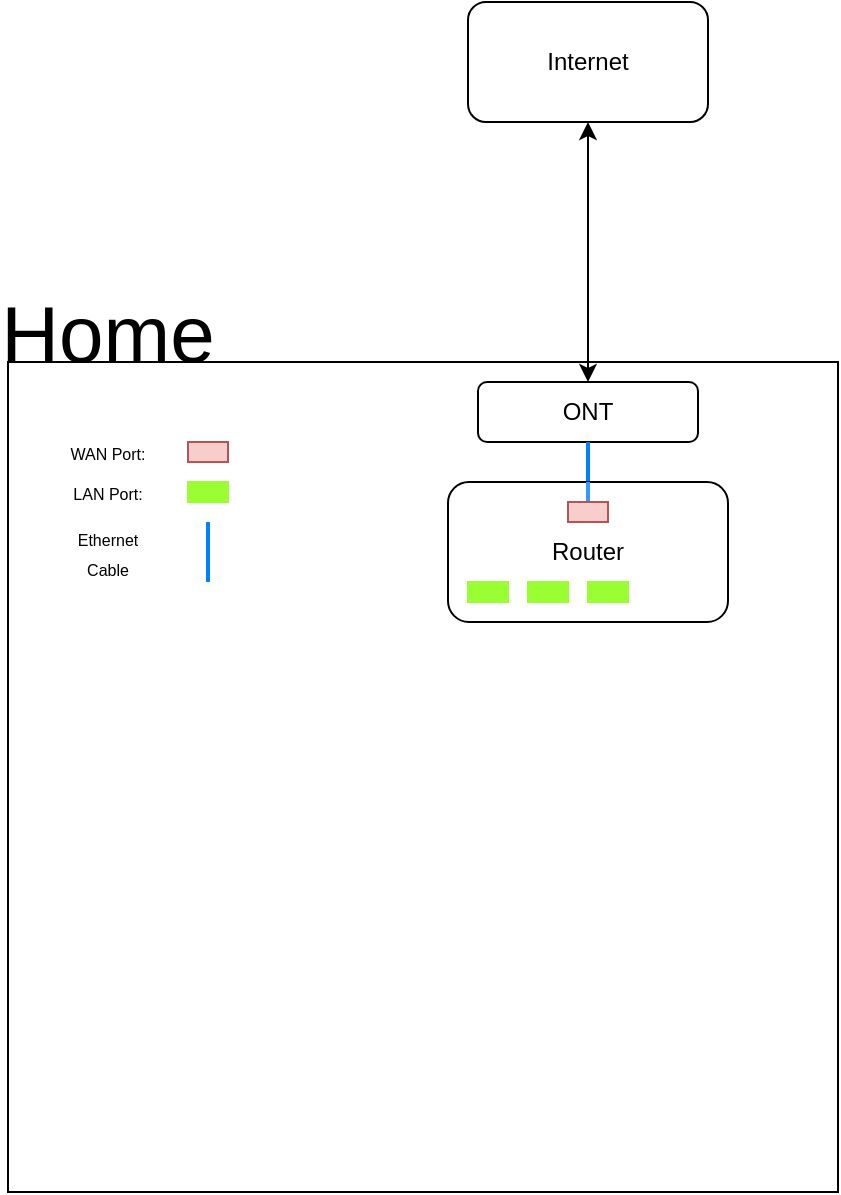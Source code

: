 <mxfile version="21.2.3" type="github">
  <diagram name="Page-1" id="nBCG2uwiSJT6OS5HmX8i">
    <mxGraphModel dx="1869" dy="2389" grid="1" gridSize="10" guides="1" tooltips="1" connect="1" arrows="1" fold="1" page="1" pageScale="1" pageWidth="850" pageHeight="1100" math="0" shadow="0">
      <root>
        <mxCell id="0" />
        <mxCell id="1" parent="0" />
        <mxCell id="jOS_M6PX0ULtlHbCezpa-3" value="" style="whiteSpace=wrap;html=1;aspect=fixed;" vertex="1" parent="1">
          <mxGeometry x="90" y="250" width="415" height="415" as="geometry" />
        </mxCell>
        <mxCell id="jOS_M6PX0ULtlHbCezpa-1" value="Internet" style="rounded=1;whiteSpace=wrap;html=1;" vertex="1" parent="1">
          <mxGeometry x="320" y="70" width="120" height="60" as="geometry" />
        </mxCell>
        <mxCell id="jOS_M6PX0ULtlHbCezpa-4" value="&lt;font style=&quot;font-size: 40px;&quot;&gt;Home&lt;/font&gt;" style="text;html=1;strokeColor=none;fillColor=none;align=center;verticalAlign=middle;whiteSpace=wrap;rounded=0;" vertex="1" parent="1">
          <mxGeometry x="110" y="220" width="60" height="30" as="geometry" />
        </mxCell>
        <mxCell id="jOS_M6PX0ULtlHbCezpa-12" value="" style="endArrow=classic;startArrow=classic;html=1;rounded=0;entryX=0.5;entryY=1;entryDx=0;entryDy=0;" edge="1" parent="1" source="jOS_M6PX0ULtlHbCezpa-13" target="jOS_M6PX0ULtlHbCezpa-1">
          <mxGeometry width="50" height="50" relative="1" as="geometry">
            <mxPoint x="320" y="240" as="sourcePoint" />
            <mxPoint x="289.44" y="150" as="targetPoint" />
          </mxGeometry>
        </mxCell>
        <mxCell id="jOS_M6PX0ULtlHbCezpa-13" value="ONT" style="rounded=1;whiteSpace=wrap;html=1;" vertex="1" parent="1">
          <mxGeometry x="325" y="260" width="110" height="30" as="geometry" />
        </mxCell>
        <mxCell id="jOS_M6PX0ULtlHbCezpa-15" value="" style="endArrow=none;html=1;rounded=0;entryX=0.5;entryY=1;entryDx=0;entryDy=0;exitX=0.5;exitY=0;exitDx=0;exitDy=0;strokeColor=#007FFF;strokeWidth=2;" edge="1" parent="1" source="jOS_M6PX0ULtlHbCezpa-17" target="jOS_M6PX0ULtlHbCezpa-13">
          <mxGeometry width="50" height="50" relative="1" as="geometry">
            <mxPoint x="240" y="350" as="sourcePoint" />
            <mxPoint x="290" y="300" as="targetPoint" />
          </mxGeometry>
        </mxCell>
        <mxCell id="jOS_M6PX0ULtlHbCezpa-16" value="" style="rounded=1;whiteSpace=wrap;html=1;" vertex="1" parent="1">
          <mxGeometry x="310" y="310" width="140" height="70" as="geometry" />
        </mxCell>
        <mxCell id="jOS_M6PX0ULtlHbCezpa-19" value="" style="rounded=0;whiteSpace=wrap;html=1;fillColor=#f8cecc;strokeColor=#b85450;" vertex="1" parent="1">
          <mxGeometry x="180" y="290" width="20" height="10" as="geometry" />
        </mxCell>
        <mxCell id="jOS_M6PX0ULtlHbCezpa-21" value="" style="endArrow=none;html=1;rounded=0;entryX=0.5;entryY=1;entryDx=0;entryDy=0;strokeWidth=2;strokeColor=#3399FF;" edge="1" parent="1" target="jOS_M6PX0ULtlHbCezpa-17">
          <mxGeometry width="50" height="50" relative="1" as="geometry">
            <mxPoint x="380" y="310" as="sourcePoint" />
            <mxPoint x="380" y="290" as="targetPoint" />
          </mxGeometry>
        </mxCell>
        <mxCell id="jOS_M6PX0ULtlHbCezpa-17" value="" style="rounded=0;whiteSpace=wrap;html=1;fillColor=#f8cecc;strokeColor=#b85450;" vertex="1" parent="1">
          <mxGeometry x="370" y="320" width="20" height="10" as="geometry" />
        </mxCell>
        <mxCell id="jOS_M6PX0ULtlHbCezpa-23" value="&lt;font style=&quot;font-size: 8px;&quot;&gt;WAN Port:&lt;br&gt;&lt;/font&gt;" style="text;html=1;strokeColor=none;fillColor=none;align=center;verticalAlign=middle;whiteSpace=wrap;rounded=0;" vertex="1" parent="1">
          <mxGeometry x="100" y="280" width="80" height="30" as="geometry" />
        </mxCell>
        <mxCell id="jOS_M6PX0ULtlHbCezpa-29" value="" style="rounded=0;whiteSpace=wrap;html=1;fillColor=#99ff32;strokeColor=#99FF33;" vertex="1" parent="1">
          <mxGeometry x="180" y="310" width="20" height="10" as="geometry" />
        </mxCell>
        <mxCell id="jOS_M6PX0ULtlHbCezpa-32" value="" style="rounded=0;whiteSpace=wrap;html=1;fillColor=#99ff32;strokeColor=#99FF33;" vertex="1" parent="1">
          <mxGeometry x="320" y="360" width="20" height="10" as="geometry" />
        </mxCell>
        <mxCell id="jOS_M6PX0ULtlHbCezpa-35" value="" style="rounded=0;whiteSpace=wrap;html=1;fillColor=#99ff32;strokeColor=#99FF33;" vertex="1" parent="1">
          <mxGeometry x="350" y="360" width="20" height="10" as="geometry" />
        </mxCell>
        <mxCell id="jOS_M6PX0ULtlHbCezpa-36" value="" style="rounded=0;whiteSpace=wrap;html=1;fillColor=#99ff32;strokeColor=#99FF33;" vertex="1" parent="1">
          <mxGeometry x="380" y="360" width="20" height="10" as="geometry" />
        </mxCell>
        <mxCell id="jOS_M6PX0ULtlHbCezpa-37" value="Router" style="text;html=1;strokeColor=none;fillColor=none;align=center;verticalAlign=middle;whiteSpace=wrap;rounded=0;" vertex="1" parent="1">
          <mxGeometry x="350" y="330" width="60" height="30" as="geometry" />
        </mxCell>
        <mxCell id="jOS_M6PX0ULtlHbCezpa-40" value="" style="endArrow=none;html=1;rounded=0;strokeColor=#007FFF;strokeWidth=2;" edge="1" parent="1">
          <mxGeometry width="50" height="50" relative="1" as="geometry">
            <mxPoint x="190" y="340" as="sourcePoint" />
            <mxPoint x="190" y="330" as="targetPoint" />
            <Array as="points">
              <mxPoint x="190" y="360" />
            </Array>
          </mxGeometry>
        </mxCell>
        <mxCell id="jOS_M6PX0ULtlHbCezpa-41" value="&lt;font style=&quot;font-size: 8px;&quot;&gt;LAN Port:&lt;br&gt;&lt;/font&gt;" style="text;html=1;strokeColor=none;fillColor=none;align=center;verticalAlign=middle;whiteSpace=wrap;rounded=0;" vertex="1" parent="1">
          <mxGeometry x="100" y="300" width="80" height="30" as="geometry" />
        </mxCell>
        <mxCell id="jOS_M6PX0ULtlHbCezpa-42" value="&lt;font style=&quot;font-size: 8px;&quot;&gt;Ethernet&lt;br&gt;Cable&lt;br&gt;&lt;/font&gt;" style="text;html=1;strokeColor=none;fillColor=none;align=center;verticalAlign=middle;whiteSpace=wrap;rounded=0;" vertex="1" parent="1">
          <mxGeometry x="100" y="330" width="80" height="30" as="geometry" />
        </mxCell>
      </root>
    </mxGraphModel>
  </diagram>
</mxfile>
